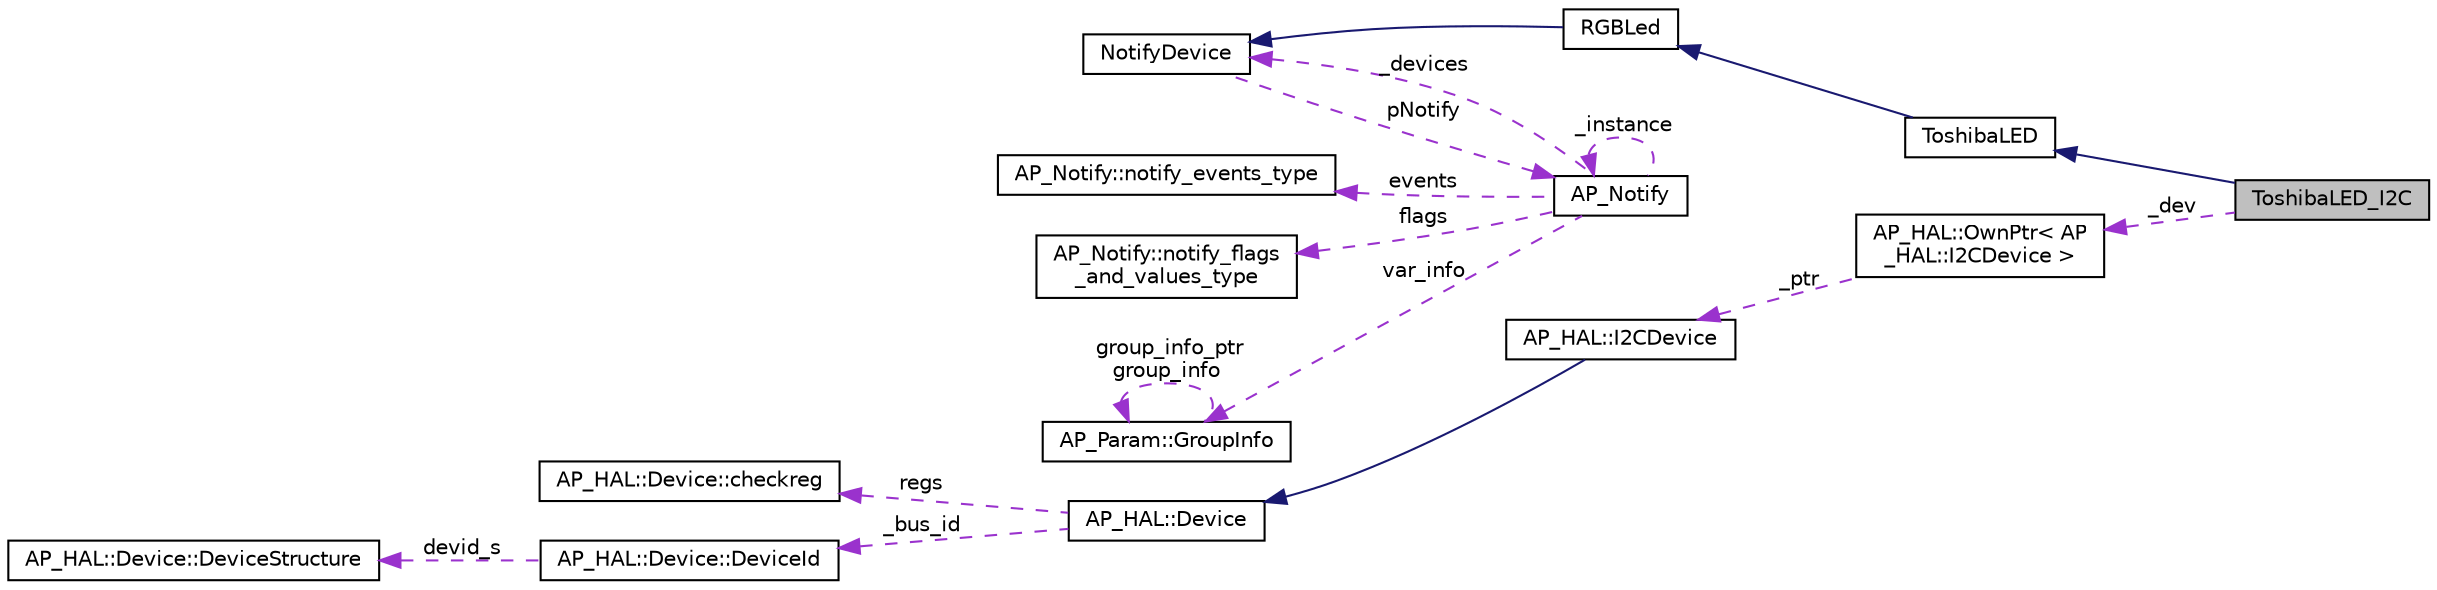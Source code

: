 digraph "ToshibaLED_I2C"
{
 // INTERACTIVE_SVG=YES
  edge [fontname="Helvetica",fontsize="10",labelfontname="Helvetica",labelfontsize="10"];
  node [fontname="Helvetica",fontsize="10",shape=record];
  rankdir="LR";
  Node1 [label="ToshibaLED_I2C",height=0.2,width=0.4,color="black", fillcolor="grey75", style="filled", fontcolor="black"];
  Node2 -> Node1 [dir="back",color="midnightblue",fontsize="10",style="solid",fontname="Helvetica"];
  Node2 [label="ToshibaLED",height=0.2,width=0.4,color="black", fillcolor="white", style="filled",URL="$classToshibaLED.html"];
  Node3 -> Node2 [dir="back",color="midnightblue",fontsize="10",style="solid",fontname="Helvetica"];
  Node3 [label="RGBLed",height=0.2,width=0.4,color="black", fillcolor="white", style="filled",URL="$classRGBLed.html"];
  Node4 -> Node3 [dir="back",color="midnightblue",fontsize="10",style="solid",fontname="Helvetica"];
  Node4 [label="NotifyDevice",height=0.2,width=0.4,color="black", fillcolor="white", style="filled",URL="$classNotifyDevice.html"];
  Node5 -> Node4 [dir="back",color="darkorchid3",fontsize="10",style="dashed",label=" pNotify" ,fontname="Helvetica"];
  Node5 [label="AP_Notify",height=0.2,width=0.4,color="black", fillcolor="white", style="filled",URL="$classAP__Notify.html"];
  Node6 -> Node5 [dir="back",color="darkorchid3",fontsize="10",style="dashed",label=" events" ,fontname="Helvetica"];
  Node6 [label="AP_Notify::notify_events_type",height=0.2,width=0.4,color="black", fillcolor="white", style="filled",URL="$structAP__Notify_1_1notify__events__type.html",tooltip="notify_events_type - bitmask of active events. "];
  Node7 -> Node5 [dir="back",color="darkorchid3",fontsize="10",style="dashed",label=" flags" ,fontname="Helvetica"];
  Node7 [label="AP_Notify::notify_flags\l_and_values_type",height=0.2,width=0.4,color="black", fillcolor="white", style="filled",URL="$structAP__Notify_1_1notify__flags__and__values__type.html",tooltip="notify_flags_type - bitmask of notification flags "];
  Node8 -> Node5 [dir="back",color="darkorchid3",fontsize="10",style="dashed",label=" var_info" ,fontname="Helvetica"];
  Node8 [label="AP_Param::GroupInfo",height=0.2,width=0.4,color="black", fillcolor="white", style="filled",URL="$structAP__Param_1_1GroupInfo.html"];
  Node8 -> Node8 [dir="back",color="darkorchid3",fontsize="10",style="dashed",label=" group_info_ptr\ngroup_info" ,fontname="Helvetica"];
  Node4 -> Node5 [dir="back",color="darkorchid3",fontsize="10",style="dashed",label=" _devices" ,fontname="Helvetica"];
  Node5 -> Node5 [dir="back",color="darkorchid3",fontsize="10",style="dashed",label=" _instance" ,fontname="Helvetica"];
  Node9 -> Node1 [dir="back",color="darkorchid3",fontsize="10",style="dashed",label=" _dev" ,fontname="Helvetica"];
  Node9 [label="AP_HAL::OwnPtr\< AP\l_HAL::I2CDevice \>",height=0.2,width=0.4,color="black", fillcolor="white", style="filled",URL="$classAP__HAL_1_1OwnPtr.html"];
  Node10 -> Node9 [dir="back",color="darkorchid3",fontsize="10",style="dashed",label=" _ptr" ,fontname="Helvetica"];
  Node10 [label="AP_HAL::I2CDevice",height=0.2,width=0.4,color="black", fillcolor="white", style="filled",URL="$classAP__HAL_1_1I2CDevice.html"];
  Node11 -> Node10 [dir="back",color="midnightblue",fontsize="10",style="solid",fontname="Helvetica"];
  Node11 [label="AP_HAL::Device",height=0.2,width=0.4,color="black", fillcolor="white", style="filled",URL="$classAP__HAL_1_1Device.html"];
  Node12 -> Node11 [dir="back",color="darkorchid3",fontsize="10",style="dashed",label=" regs" ,fontname="Helvetica"];
  Node12 [label="AP_HAL::Device::checkreg",height=0.2,width=0.4,color="black", fillcolor="white", style="filled",URL="$structAP__HAL_1_1Device_1_1checkreg.html"];
  Node13 -> Node11 [dir="back",color="darkorchid3",fontsize="10",style="dashed",label=" _bus_id" ,fontname="Helvetica"];
  Node13 [label="AP_HAL::Device::DeviceId",height=0.2,width=0.4,color="black", fillcolor="white", style="filled",URL="$unionAP__HAL_1_1Device_1_1DeviceId.html"];
  Node14 -> Node13 [dir="back",color="darkorchid3",fontsize="10",style="dashed",label=" devid_s" ,fontname="Helvetica"];
  Node14 [label="AP_HAL::Device::DeviceStructure",height=0.2,width=0.4,color="black", fillcolor="white", style="filled",URL="$structAP__HAL_1_1Device_1_1DeviceStructure.html"];
}

